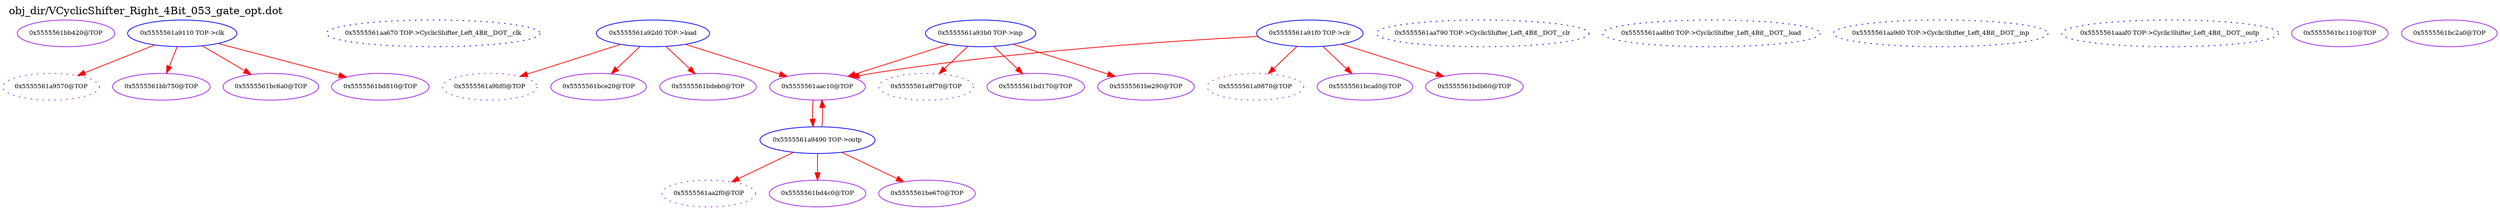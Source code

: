 digraph v3graph {
	graph	[label="obj_dir/VCyclicShifter_Right_4Bit_053_gate_opt.dot",
		 labelloc=t, labeljust=l,
		 //size="7.5,10",
		 rankdir=TB];
	n0	[fontsize=8 label="0x5555561bb420@TOP", color=purple];
	n1	[fontsize=8 label="0x5555561a9570@TOP", color=purple, style=dotted];
	n2	[fontsize=8 label="0x5555561a9110 TOP->clk", color=blue];
	n3	[fontsize=8 label="0x5555561aa670 TOP->CyclicShifter_Left_4Bit__DOT__clk", color=blue, style=dotted];
	n4	[fontsize=8 label="0x5555561a9870@TOP", color=purple, style=dotted];
	n5	[fontsize=8 label="0x5555561a91f0 TOP->clr", color=blue];
	n6	[fontsize=8 label="0x5555561aa790 TOP->CyclicShifter_Left_4Bit__DOT__clr", color=blue, style=dotted];
	n7	[fontsize=8 label="0x5555561a9bf0@TOP", color=purple, style=dotted];
	n8	[fontsize=8 label="0x5555561a92d0 TOP->load", color=blue];
	n9	[fontsize=8 label="0x5555561aa8b0 TOP->CyclicShifter_Left_4Bit__DOT__load", color=blue, style=dotted];
	n10	[fontsize=8 label="0x5555561a9f70@TOP", color=purple, style=dotted];
	n11	[fontsize=8 label="0x5555561a93b0 TOP->inp", color=blue];
	n12	[fontsize=8 label="0x5555561aa9d0 TOP->CyclicShifter_Left_4Bit__DOT__inp", color=blue, style=dotted];
	n13	[fontsize=8 label="0x5555561aa2f0@TOP", color=purple, style=dotted];
	n14	[fontsize=8 label="0x5555561a9490 TOP->outp", color=blue];
	n15	[fontsize=8 label="0x5555561aaaf0 TOP->CyclicShifter_Left_4Bit__DOT__outp", color=blue, style=dotted];
	n16	[fontsize=8 label="0x5555561bb750@TOP", color=purple];
	n17	[fontsize=8 label="0x5555561aac10@TOP", color=purple];
	n18	[fontsize=8 label="0x5555561bc110@TOP", color=purple];
	n19	[fontsize=8 label="0x5555561bc2a0@TOP", color=purple];
	n20	[fontsize=8 label="0x5555561bc6a0@TOP", color=purple];
	n21	[fontsize=8 label="0x5555561bcad0@TOP", color=purple];
	n22	[fontsize=8 label="0x5555561bce20@TOP", color=purple];
	n23	[fontsize=8 label="0x5555561bd170@TOP", color=purple];
	n24	[fontsize=8 label="0x5555561bd4c0@TOP", color=purple];
	n25	[fontsize=8 label="0x5555561bd810@TOP", color=purple];
	n26	[fontsize=8 label="0x5555561bdb60@TOP", color=purple];
	n27	[fontsize=8 label="0x5555561bdeb0@TOP", color=purple];
	n28	[fontsize=8 label="0x5555561be290@TOP", color=purple];
	n29	[fontsize=8 label="0x5555561be670@TOP", color=purple];
	n2 -> n1 [fontsize=8 label="" weight=1 color=red];
	n2 -> n16 [fontsize=8 label="" weight=1 color=red];
	n2 -> n20 [fontsize=8 label="" weight=1 color=red];
	n2 -> n25 [fontsize=8 label="" weight=1 color=red];
	n5 -> n4 [fontsize=8 label="" weight=1 color=red];
	n5 -> n17 [fontsize=8 label="" weight=1 color=red];
	n5 -> n21 [fontsize=8 label="" weight=1 color=red];
	n5 -> n26 [fontsize=8 label="" weight=1 color=red];
	n8 -> n7 [fontsize=8 label="" weight=1 color=red];
	n8 -> n17 [fontsize=8 label="" weight=1 color=red];
	n8 -> n22 [fontsize=8 label="" weight=1 color=red];
	n8 -> n27 [fontsize=8 label="" weight=1 color=red];
	n11 -> n10 [fontsize=8 label="" weight=1 color=red];
	n11 -> n17 [fontsize=8 label="" weight=1 color=red];
	n11 -> n23 [fontsize=8 label="" weight=1 color=red];
	n11 -> n28 [fontsize=8 label="" weight=1 color=red];
	n14 -> n13 [fontsize=8 label="" weight=1 color=red];
	n14 -> n17 [fontsize=8 label="" weight=2 color=red];
	n14 -> n24 [fontsize=8 label="" weight=1 color=red];
	n14 -> n29 [fontsize=8 label="" weight=1 color=red];
	n17 -> n14 [fontsize=8 label="" weight=1 color=red];
}
